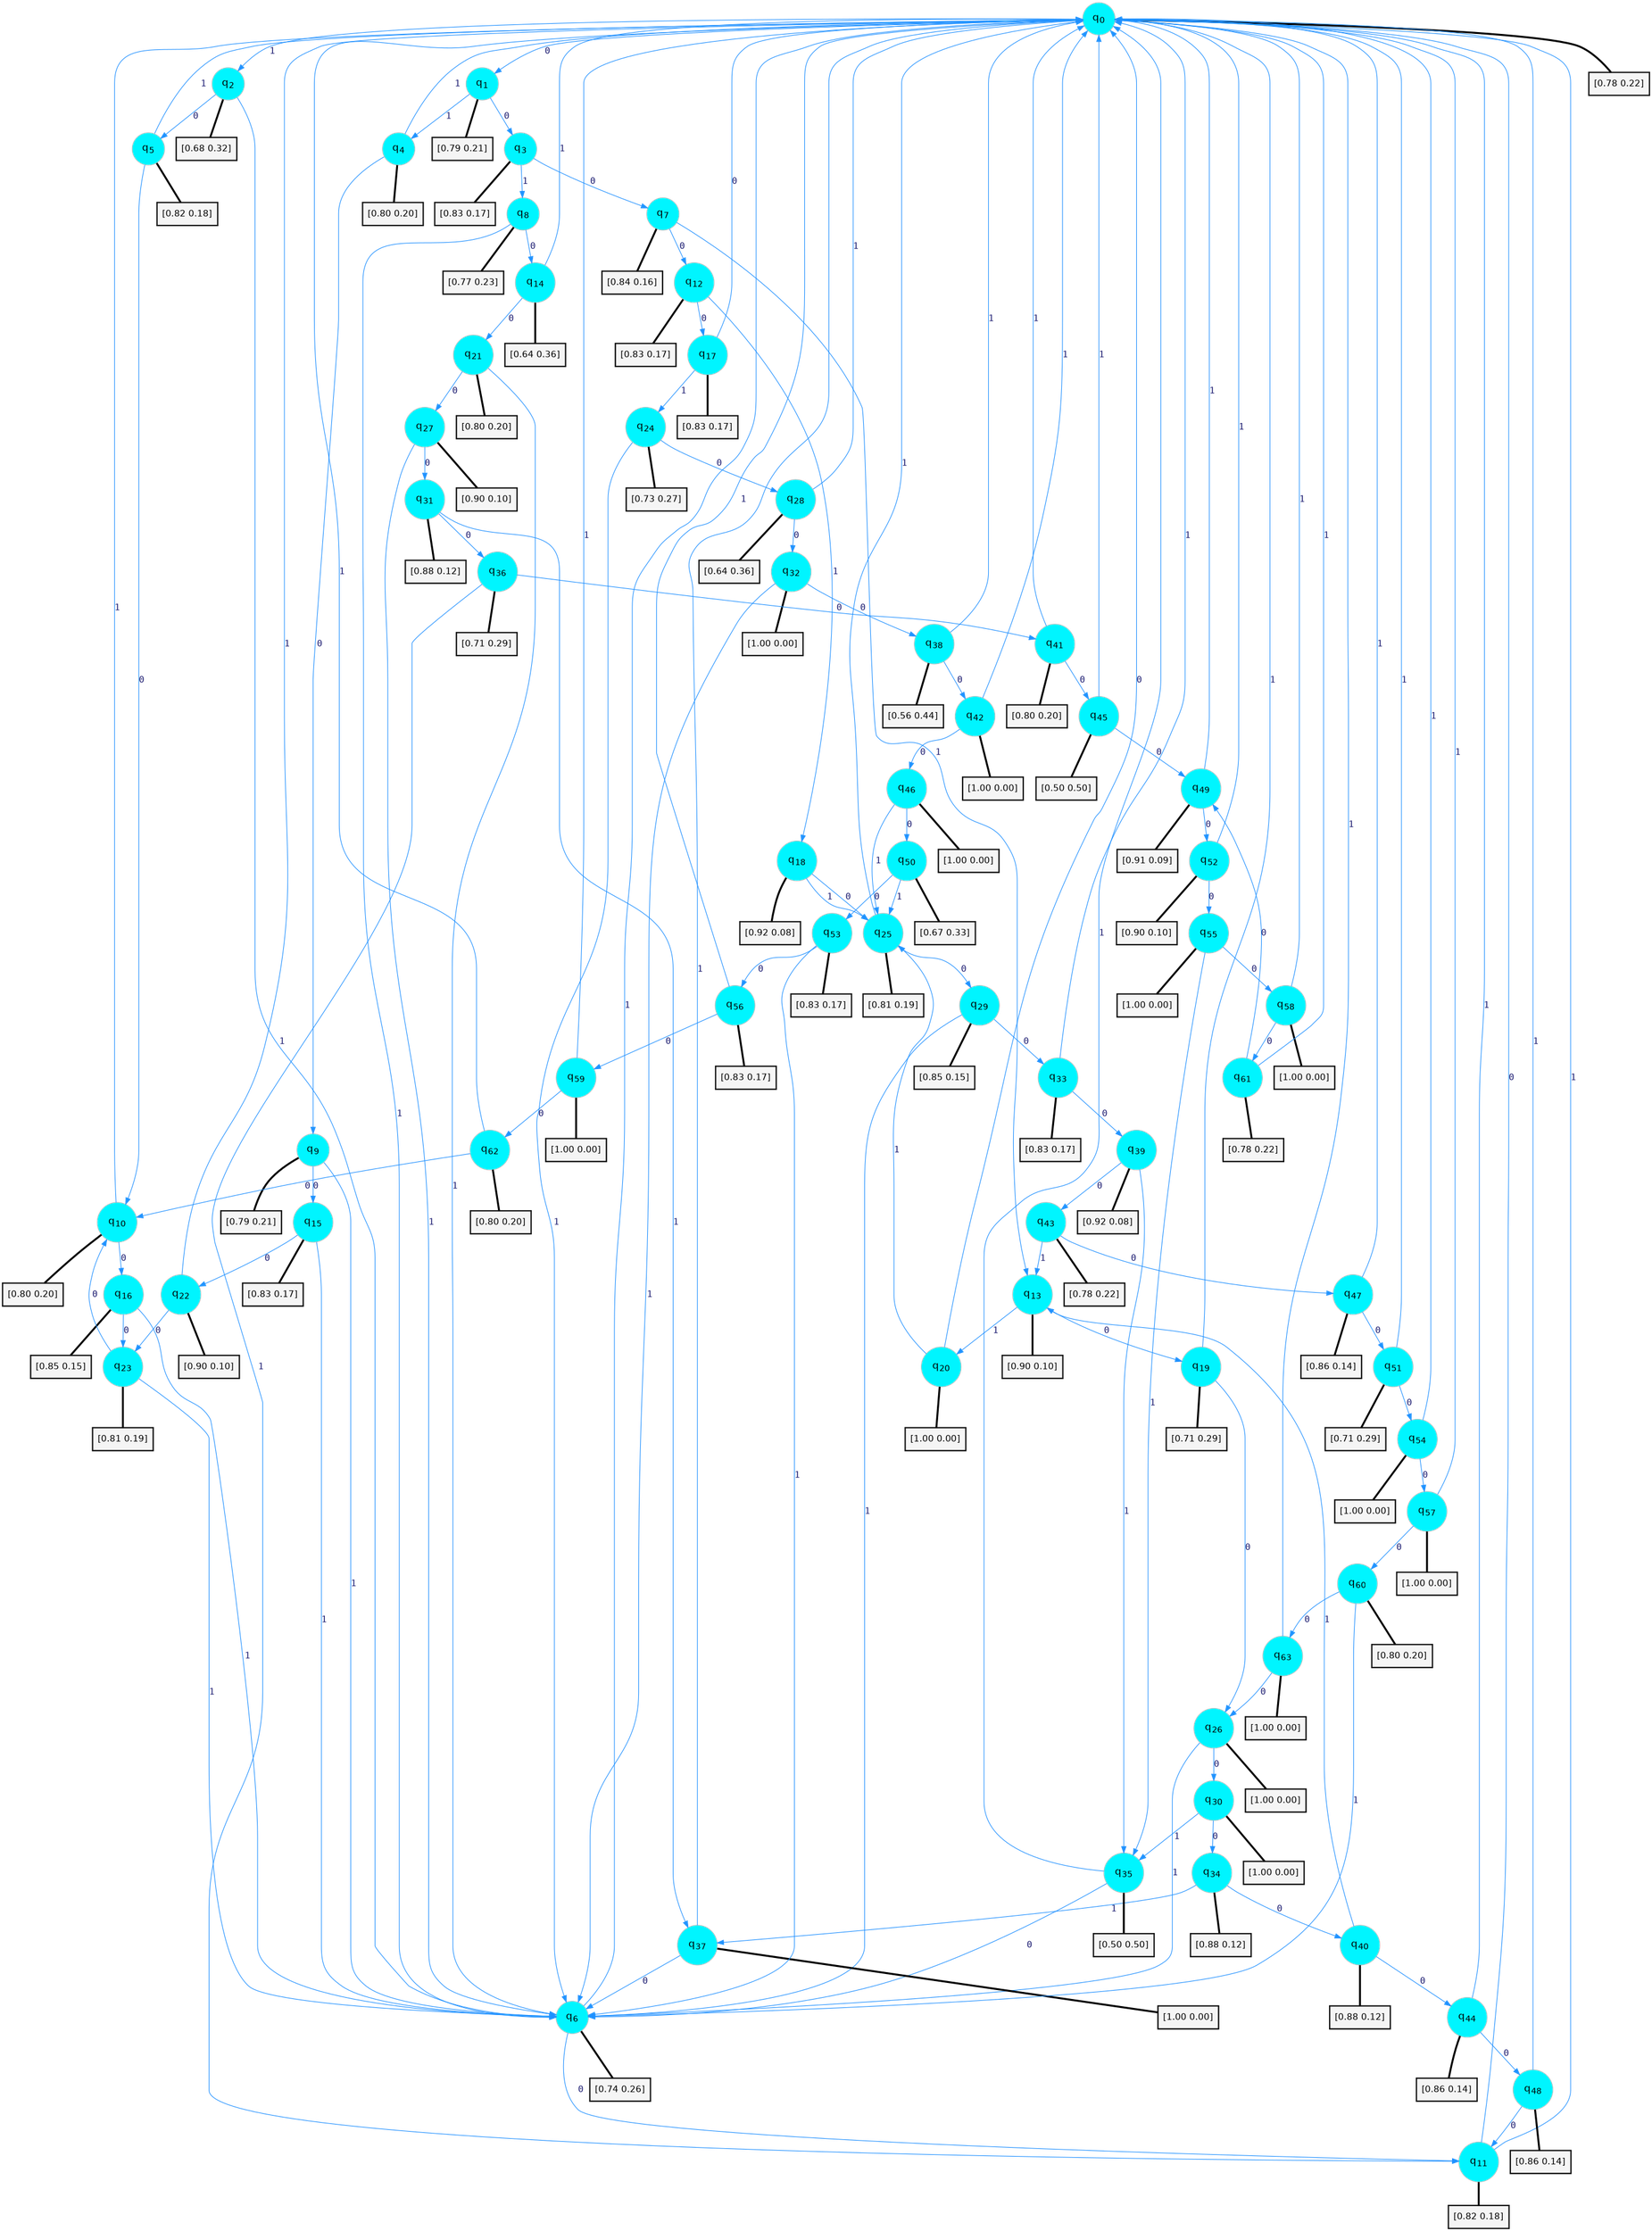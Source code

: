 digraph G {
graph [
bgcolor=transparent, dpi=300, rankdir=TD, size="40,25"];
node [
color=gray, fillcolor=turquoise1, fontcolor=black, fontname=Helvetica, fontsize=16, fontweight=bold, shape=circle, style=filled];
edge [
arrowsize=1, color=dodgerblue1, fontcolor=midnightblue, fontname=courier, fontweight=bold, penwidth=1, style=solid, weight=20];
0[label=<q<SUB>0</SUB>>];
1[label=<q<SUB>1</SUB>>];
2[label=<q<SUB>2</SUB>>];
3[label=<q<SUB>3</SUB>>];
4[label=<q<SUB>4</SUB>>];
5[label=<q<SUB>5</SUB>>];
6[label=<q<SUB>6</SUB>>];
7[label=<q<SUB>7</SUB>>];
8[label=<q<SUB>8</SUB>>];
9[label=<q<SUB>9</SUB>>];
10[label=<q<SUB>10</SUB>>];
11[label=<q<SUB>11</SUB>>];
12[label=<q<SUB>12</SUB>>];
13[label=<q<SUB>13</SUB>>];
14[label=<q<SUB>14</SUB>>];
15[label=<q<SUB>15</SUB>>];
16[label=<q<SUB>16</SUB>>];
17[label=<q<SUB>17</SUB>>];
18[label=<q<SUB>18</SUB>>];
19[label=<q<SUB>19</SUB>>];
20[label=<q<SUB>20</SUB>>];
21[label=<q<SUB>21</SUB>>];
22[label=<q<SUB>22</SUB>>];
23[label=<q<SUB>23</SUB>>];
24[label=<q<SUB>24</SUB>>];
25[label=<q<SUB>25</SUB>>];
26[label=<q<SUB>26</SUB>>];
27[label=<q<SUB>27</SUB>>];
28[label=<q<SUB>28</SUB>>];
29[label=<q<SUB>29</SUB>>];
30[label=<q<SUB>30</SUB>>];
31[label=<q<SUB>31</SUB>>];
32[label=<q<SUB>32</SUB>>];
33[label=<q<SUB>33</SUB>>];
34[label=<q<SUB>34</SUB>>];
35[label=<q<SUB>35</SUB>>];
36[label=<q<SUB>36</SUB>>];
37[label=<q<SUB>37</SUB>>];
38[label=<q<SUB>38</SUB>>];
39[label=<q<SUB>39</SUB>>];
40[label=<q<SUB>40</SUB>>];
41[label=<q<SUB>41</SUB>>];
42[label=<q<SUB>42</SUB>>];
43[label=<q<SUB>43</SUB>>];
44[label=<q<SUB>44</SUB>>];
45[label=<q<SUB>45</SUB>>];
46[label=<q<SUB>46</SUB>>];
47[label=<q<SUB>47</SUB>>];
48[label=<q<SUB>48</SUB>>];
49[label=<q<SUB>49</SUB>>];
50[label=<q<SUB>50</SUB>>];
51[label=<q<SUB>51</SUB>>];
52[label=<q<SUB>52</SUB>>];
53[label=<q<SUB>53</SUB>>];
54[label=<q<SUB>54</SUB>>];
55[label=<q<SUB>55</SUB>>];
56[label=<q<SUB>56</SUB>>];
57[label=<q<SUB>57</SUB>>];
58[label=<q<SUB>58</SUB>>];
59[label=<q<SUB>59</SUB>>];
60[label=<q<SUB>60</SUB>>];
61[label=<q<SUB>61</SUB>>];
62[label=<q<SUB>62</SUB>>];
63[label=<q<SUB>63</SUB>>];
64[label="[0.78 0.22]", shape=box,fontcolor=black, fontname=Helvetica, fontsize=14, penwidth=2, fillcolor=whitesmoke,color=black];
65[label="[0.79 0.21]", shape=box,fontcolor=black, fontname=Helvetica, fontsize=14, penwidth=2, fillcolor=whitesmoke,color=black];
66[label="[0.68 0.32]", shape=box,fontcolor=black, fontname=Helvetica, fontsize=14, penwidth=2, fillcolor=whitesmoke,color=black];
67[label="[0.83 0.17]", shape=box,fontcolor=black, fontname=Helvetica, fontsize=14, penwidth=2, fillcolor=whitesmoke,color=black];
68[label="[0.80 0.20]", shape=box,fontcolor=black, fontname=Helvetica, fontsize=14, penwidth=2, fillcolor=whitesmoke,color=black];
69[label="[0.82 0.18]", shape=box,fontcolor=black, fontname=Helvetica, fontsize=14, penwidth=2, fillcolor=whitesmoke,color=black];
70[label="[0.74 0.26]", shape=box,fontcolor=black, fontname=Helvetica, fontsize=14, penwidth=2, fillcolor=whitesmoke,color=black];
71[label="[0.84 0.16]", shape=box,fontcolor=black, fontname=Helvetica, fontsize=14, penwidth=2, fillcolor=whitesmoke,color=black];
72[label="[0.77 0.23]", shape=box,fontcolor=black, fontname=Helvetica, fontsize=14, penwidth=2, fillcolor=whitesmoke,color=black];
73[label="[0.79 0.21]", shape=box,fontcolor=black, fontname=Helvetica, fontsize=14, penwidth=2, fillcolor=whitesmoke,color=black];
74[label="[0.80 0.20]", shape=box,fontcolor=black, fontname=Helvetica, fontsize=14, penwidth=2, fillcolor=whitesmoke,color=black];
75[label="[0.82 0.18]", shape=box,fontcolor=black, fontname=Helvetica, fontsize=14, penwidth=2, fillcolor=whitesmoke,color=black];
76[label="[0.83 0.17]", shape=box,fontcolor=black, fontname=Helvetica, fontsize=14, penwidth=2, fillcolor=whitesmoke,color=black];
77[label="[0.90 0.10]", shape=box,fontcolor=black, fontname=Helvetica, fontsize=14, penwidth=2, fillcolor=whitesmoke,color=black];
78[label="[0.64 0.36]", shape=box,fontcolor=black, fontname=Helvetica, fontsize=14, penwidth=2, fillcolor=whitesmoke,color=black];
79[label="[0.83 0.17]", shape=box,fontcolor=black, fontname=Helvetica, fontsize=14, penwidth=2, fillcolor=whitesmoke,color=black];
80[label="[0.85 0.15]", shape=box,fontcolor=black, fontname=Helvetica, fontsize=14, penwidth=2, fillcolor=whitesmoke,color=black];
81[label="[0.83 0.17]", shape=box,fontcolor=black, fontname=Helvetica, fontsize=14, penwidth=2, fillcolor=whitesmoke,color=black];
82[label="[0.92 0.08]", shape=box,fontcolor=black, fontname=Helvetica, fontsize=14, penwidth=2, fillcolor=whitesmoke,color=black];
83[label="[0.71 0.29]", shape=box,fontcolor=black, fontname=Helvetica, fontsize=14, penwidth=2, fillcolor=whitesmoke,color=black];
84[label="[1.00 0.00]", shape=box,fontcolor=black, fontname=Helvetica, fontsize=14, penwidth=2, fillcolor=whitesmoke,color=black];
85[label="[0.80 0.20]", shape=box,fontcolor=black, fontname=Helvetica, fontsize=14, penwidth=2, fillcolor=whitesmoke,color=black];
86[label="[0.90 0.10]", shape=box,fontcolor=black, fontname=Helvetica, fontsize=14, penwidth=2, fillcolor=whitesmoke,color=black];
87[label="[0.81 0.19]", shape=box,fontcolor=black, fontname=Helvetica, fontsize=14, penwidth=2, fillcolor=whitesmoke,color=black];
88[label="[0.73 0.27]", shape=box,fontcolor=black, fontname=Helvetica, fontsize=14, penwidth=2, fillcolor=whitesmoke,color=black];
89[label="[0.81 0.19]", shape=box,fontcolor=black, fontname=Helvetica, fontsize=14, penwidth=2, fillcolor=whitesmoke,color=black];
90[label="[1.00 0.00]", shape=box,fontcolor=black, fontname=Helvetica, fontsize=14, penwidth=2, fillcolor=whitesmoke,color=black];
91[label="[0.90 0.10]", shape=box,fontcolor=black, fontname=Helvetica, fontsize=14, penwidth=2, fillcolor=whitesmoke,color=black];
92[label="[0.64 0.36]", shape=box,fontcolor=black, fontname=Helvetica, fontsize=14, penwidth=2, fillcolor=whitesmoke,color=black];
93[label="[0.85 0.15]", shape=box,fontcolor=black, fontname=Helvetica, fontsize=14, penwidth=2, fillcolor=whitesmoke,color=black];
94[label="[1.00 0.00]", shape=box,fontcolor=black, fontname=Helvetica, fontsize=14, penwidth=2, fillcolor=whitesmoke,color=black];
95[label="[0.88 0.12]", shape=box,fontcolor=black, fontname=Helvetica, fontsize=14, penwidth=2, fillcolor=whitesmoke,color=black];
96[label="[1.00 0.00]", shape=box,fontcolor=black, fontname=Helvetica, fontsize=14, penwidth=2, fillcolor=whitesmoke,color=black];
97[label="[0.83 0.17]", shape=box,fontcolor=black, fontname=Helvetica, fontsize=14, penwidth=2, fillcolor=whitesmoke,color=black];
98[label="[0.88 0.12]", shape=box,fontcolor=black, fontname=Helvetica, fontsize=14, penwidth=2, fillcolor=whitesmoke,color=black];
99[label="[0.50 0.50]", shape=box,fontcolor=black, fontname=Helvetica, fontsize=14, penwidth=2, fillcolor=whitesmoke,color=black];
100[label="[0.71 0.29]", shape=box,fontcolor=black, fontname=Helvetica, fontsize=14, penwidth=2, fillcolor=whitesmoke,color=black];
101[label="[1.00 0.00]", shape=box,fontcolor=black, fontname=Helvetica, fontsize=14, penwidth=2, fillcolor=whitesmoke,color=black];
102[label="[0.56 0.44]", shape=box,fontcolor=black, fontname=Helvetica, fontsize=14, penwidth=2, fillcolor=whitesmoke,color=black];
103[label="[0.92 0.08]", shape=box,fontcolor=black, fontname=Helvetica, fontsize=14, penwidth=2, fillcolor=whitesmoke,color=black];
104[label="[0.88 0.12]", shape=box,fontcolor=black, fontname=Helvetica, fontsize=14, penwidth=2, fillcolor=whitesmoke,color=black];
105[label="[0.80 0.20]", shape=box,fontcolor=black, fontname=Helvetica, fontsize=14, penwidth=2, fillcolor=whitesmoke,color=black];
106[label="[1.00 0.00]", shape=box,fontcolor=black, fontname=Helvetica, fontsize=14, penwidth=2, fillcolor=whitesmoke,color=black];
107[label="[0.78 0.22]", shape=box,fontcolor=black, fontname=Helvetica, fontsize=14, penwidth=2, fillcolor=whitesmoke,color=black];
108[label="[0.86 0.14]", shape=box,fontcolor=black, fontname=Helvetica, fontsize=14, penwidth=2, fillcolor=whitesmoke,color=black];
109[label="[0.50 0.50]", shape=box,fontcolor=black, fontname=Helvetica, fontsize=14, penwidth=2, fillcolor=whitesmoke,color=black];
110[label="[1.00 0.00]", shape=box,fontcolor=black, fontname=Helvetica, fontsize=14, penwidth=2, fillcolor=whitesmoke,color=black];
111[label="[0.86 0.14]", shape=box,fontcolor=black, fontname=Helvetica, fontsize=14, penwidth=2, fillcolor=whitesmoke,color=black];
112[label="[0.86 0.14]", shape=box,fontcolor=black, fontname=Helvetica, fontsize=14, penwidth=2, fillcolor=whitesmoke,color=black];
113[label="[0.91 0.09]", shape=box,fontcolor=black, fontname=Helvetica, fontsize=14, penwidth=2, fillcolor=whitesmoke,color=black];
114[label="[0.67 0.33]", shape=box,fontcolor=black, fontname=Helvetica, fontsize=14, penwidth=2, fillcolor=whitesmoke,color=black];
115[label="[0.71 0.29]", shape=box,fontcolor=black, fontname=Helvetica, fontsize=14, penwidth=2, fillcolor=whitesmoke,color=black];
116[label="[0.90 0.10]", shape=box,fontcolor=black, fontname=Helvetica, fontsize=14, penwidth=2, fillcolor=whitesmoke,color=black];
117[label="[0.83 0.17]", shape=box,fontcolor=black, fontname=Helvetica, fontsize=14, penwidth=2, fillcolor=whitesmoke,color=black];
118[label="[1.00 0.00]", shape=box,fontcolor=black, fontname=Helvetica, fontsize=14, penwidth=2, fillcolor=whitesmoke,color=black];
119[label="[1.00 0.00]", shape=box,fontcolor=black, fontname=Helvetica, fontsize=14, penwidth=2, fillcolor=whitesmoke,color=black];
120[label="[0.83 0.17]", shape=box,fontcolor=black, fontname=Helvetica, fontsize=14, penwidth=2, fillcolor=whitesmoke,color=black];
121[label="[1.00 0.00]", shape=box,fontcolor=black, fontname=Helvetica, fontsize=14, penwidth=2, fillcolor=whitesmoke,color=black];
122[label="[1.00 0.00]", shape=box,fontcolor=black, fontname=Helvetica, fontsize=14, penwidth=2, fillcolor=whitesmoke,color=black];
123[label="[1.00 0.00]", shape=box,fontcolor=black, fontname=Helvetica, fontsize=14, penwidth=2, fillcolor=whitesmoke,color=black];
124[label="[0.80 0.20]", shape=box,fontcolor=black, fontname=Helvetica, fontsize=14, penwidth=2, fillcolor=whitesmoke,color=black];
125[label="[0.78 0.22]", shape=box,fontcolor=black, fontname=Helvetica, fontsize=14, penwidth=2, fillcolor=whitesmoke,color=black];
126[label="[0.80 0.20]", shape=box,fontcolor=black, fontname=Helvetica, fontsize=14, penwidth=2, fillcolor=whitesmoke,color=black];
127[label="[1.00 0.00]", shape=box,fontcolor=black, fontname=Helvetica, fontsize=14, penwidth=2, fillcolor=whitesmoke,color=black];
0->1 [label=0];
0->2 [label=1];
0->64 [arrowhead=none, penwidth=3,color=black];
1->3 [label=0];
1->4 [label=1];
1->65 [arrowhead=none, penwidth=3,color=black];
2->5 [label=0];
2->6 [label=1];
2->66 [arrowhead=none, penwidth=3,color=black];
3->7 [label=0];
3->8 [label=1];
3->67 [arrowhead=none, penwidth=3,color=black];
4->9 [label=0];
4->0 [label=1];
4->68 [arrowhead=none, penwidth=3,color=black];
5->10 [label=0];
5->0 [label=1];
5->69 [arrowhead=none, penwidth=3,color=black];
6->11 [label=0];
6->0 [label=1];
6->70 [arrowhead=none, penwidth=3,color=black];
7->12 [label=0];
7->13 [label=1];
7->71 [arrowhead=none, penwidth=3,color=black];
8->14 [label=0];
8->6 [label=1];
8->72 [arrowhead=none, penwidth=3,color=black];
9->15 [label=0];
9->6 [label=1];
9->73 [arrowhead=none, penwidth=3,color=black];
10->16 [label=0];
10->0 [label=1];
10->74 [arrowhead=none, penwidth=3,color=black];
11->0 [label=0];
11->0 [label=1];
11->75 [arrowhead=none, penwidth=3,color=black];
12->17 [label=0];
12->18 [label=1];
12->76 [arrowhead=none, penwidth=3,color=black];
13->19 [label=0];
13->20 [label=1];
13->77 [arrowhead=none, penwidth=3,color=black];
14->21 [label=0];
14->0 [label=1];
14->78 [arrowhead=none, penwidth=3,color=black];
15->22 [label=0];
15->6 [label=1];
15->79 [arrowhead=none, penwidth=3,color=black];
16->23 [label=0];
16->6 [label=1];
16->80 [arrowhead=none, penwidth=3,color=black];
17->0 [label=0];
17->24 [label=1];
17->81 [arrowhead=none, penwidth=3,color=black];
18->25 [label=0];
18->25 [label=1];
18->82 [arrowhead=none, penwidth=3,color=black];
19->26 [label=0];
19->0 [label=1];
19->83 [arrowhead=none, penwidth=3,color=black];
20->0 [label=0];
20->25 [label=1];
20->84 [arrowhead=none, penwidth=3,color=black];
21->27 [label=0];
21->6 [label=1];
21->85 [arrowhead=none, penwidth=3,color=black];
22->23 [label=0];
22->0 [label=1];
22->86 [arrowhead=none, penwidth=3,color=black];
23->10 [label=0];
23->6 [label=1];
23->87 [arrowhead=none, penwidth=3,color=black];
24->28 [label=0];
24->6 [label=1];
24->88 [arrowhead=none, penwidth=3,color=black];
25->29 [label=0];
25->0 [label=1];
25->89 [arrowhead=none, penwidth=3,color=black];
26->30 [label=0];
26->6 [label=1];
26->90 [arrowhead=none, penwidth=3,color=black];
27->31 [label=0];
27->6 [label=1];
27->91 [arrowhead=none, penwidth=3,color=black];
28->32 [label=0];
28->0 [label=1];
28->92 [arrowhead=none, penwidth=3,color=black];
29->33 [label=0];
29->6 [label=1];
29->93 [arrowhead=none, penwidth=3,color=black];
30->34 [label=0];
30->35 [label=1];
30->94 [arrowhead=none, penwidth=3,color=black];
31->36 [label=0];
31->37 [label=1];
31->95 [arrowhead=none, penwidth=3,color=black];
32->38 [label=0];
32->6 [label=1];
32->96 [arrowhead=none, penwidth=3,color=black];
33->39 [label=0];
33->0 [label=1];
33->97 [arrowhead=none, penwidth=3,color=black];
34->40 [label=0];
34->37 [label=1];
34->98 [arrowhead=none, penwidth=3,color=black];
35->6 [label=0];
35->0 [label=1];
35->99 [arrowhead=none, penwidth=3,color=black];
36->41 [label=0];
36->11 [label=1];
36->100 [arrowhead=none, penwidth=3,color=black];
37->6 [label=0];
37->0 [label=1];
37->101 [arrowhead=none, penwidth=3,color=black];
38->42 [label=0];
38->0 [label=1];
38->102 [arrowhead=none, penwidth=3,color=black];
39->43 [label=0];
39->35 [label=1];
39->103 [arrowhead=none, penwidth=3,color=black];
40->44 [label=0];
40->13 [label=1];
40->104 [arrowhead=none, penwidth=3,color=black];
41->45 [label=0];
41->0 [label=1];
41->105 [arrowhead=none, penwidth=3,color=black];
42->46 [label=0];
42->0 [label=1];
42->106 [arrowhead=none, penwidth=3,color=black];
43->47 [label=0];
43->13 [label=1];
43->107 [arrowhead=none, penwidth=3,color=black];
44->48 [label=0];
44->0 [label=1];
44->108 [arrowhead=none, penwidth=3,color=black];
45->49 [label=0];
45->0 [label=1];
45->109 [arrowhead=none, penwidth=3,color=black];
46->50 [label=0];
46->25 [label=1];
46->110 [arrowhead=none, penwidth=3,color=black];
47->51 [label=0];
47->0 [label=1];
47->111 [arrowhead=none, penwidth=3,color=black];
48->11 [label=0];
48->0 [label=1];
48->112 [arrowhead=none, penwidth=3,color=black];
49->52 [label=0];
49->0 [label=1];
49->113 [arrowhead=none, penwidth=3,color=black];
50->53 [label=0];
50->25 [label=1];
50->114 [arrowhead=none, penwidth=3,color=black];
51->54 [label=0];
51->0 [label=1];
51->115 [arrowhead=none, penwidth=3,color=black];
52->55 [label=0];
52->0 [label=1];
52->116 [arrowhead=none, penwidth=3,color=black];
53->56 [label=0];
53->6 [label=1];
53->117 [arrowhead=none, penwidth=3,color=black];
54->57 [label=0];
54->0 [label=1];
54->118 [arrowhead=none, penwidth=3,color=black];
55->58 [label=0];
55->35 [label=1];
55->119 [arrowhead=none, penwidth=3,color=black];
56->59 [label=0];
56->0 [label=1];
56->120 [arrowhead=none, penwidth=3,color=black];
57->60 [label=0];
57->0 [label=1];
57->121 [arrowhead=none, penwidth=3,color=black];
58->61 [label=0];
58->0 [label=1];
58->122 [arrowhead=none, penwidth=3,color=black];
59->62 [label=0];
59->0 [label=1];
59->123 [arrowhead=none, penwidth=3,color=black];
60->63 [label=0];
60->6 [label=1];
60->124 [arrowhead=none, penwidth=3,color=black];
61->49 [label=0];
61->0 [label=1];
61->125 [arrowhead=none, penwidth=3,color=black];
62->10 [label=0];
62->0 [label=1];
62->126 [arrowhead=none, penwidth=3,color=black];
63->26 [label=0];
63->0 [label=1];
63->127 [arrowhead=none, penwidth=3,color=black];
}
